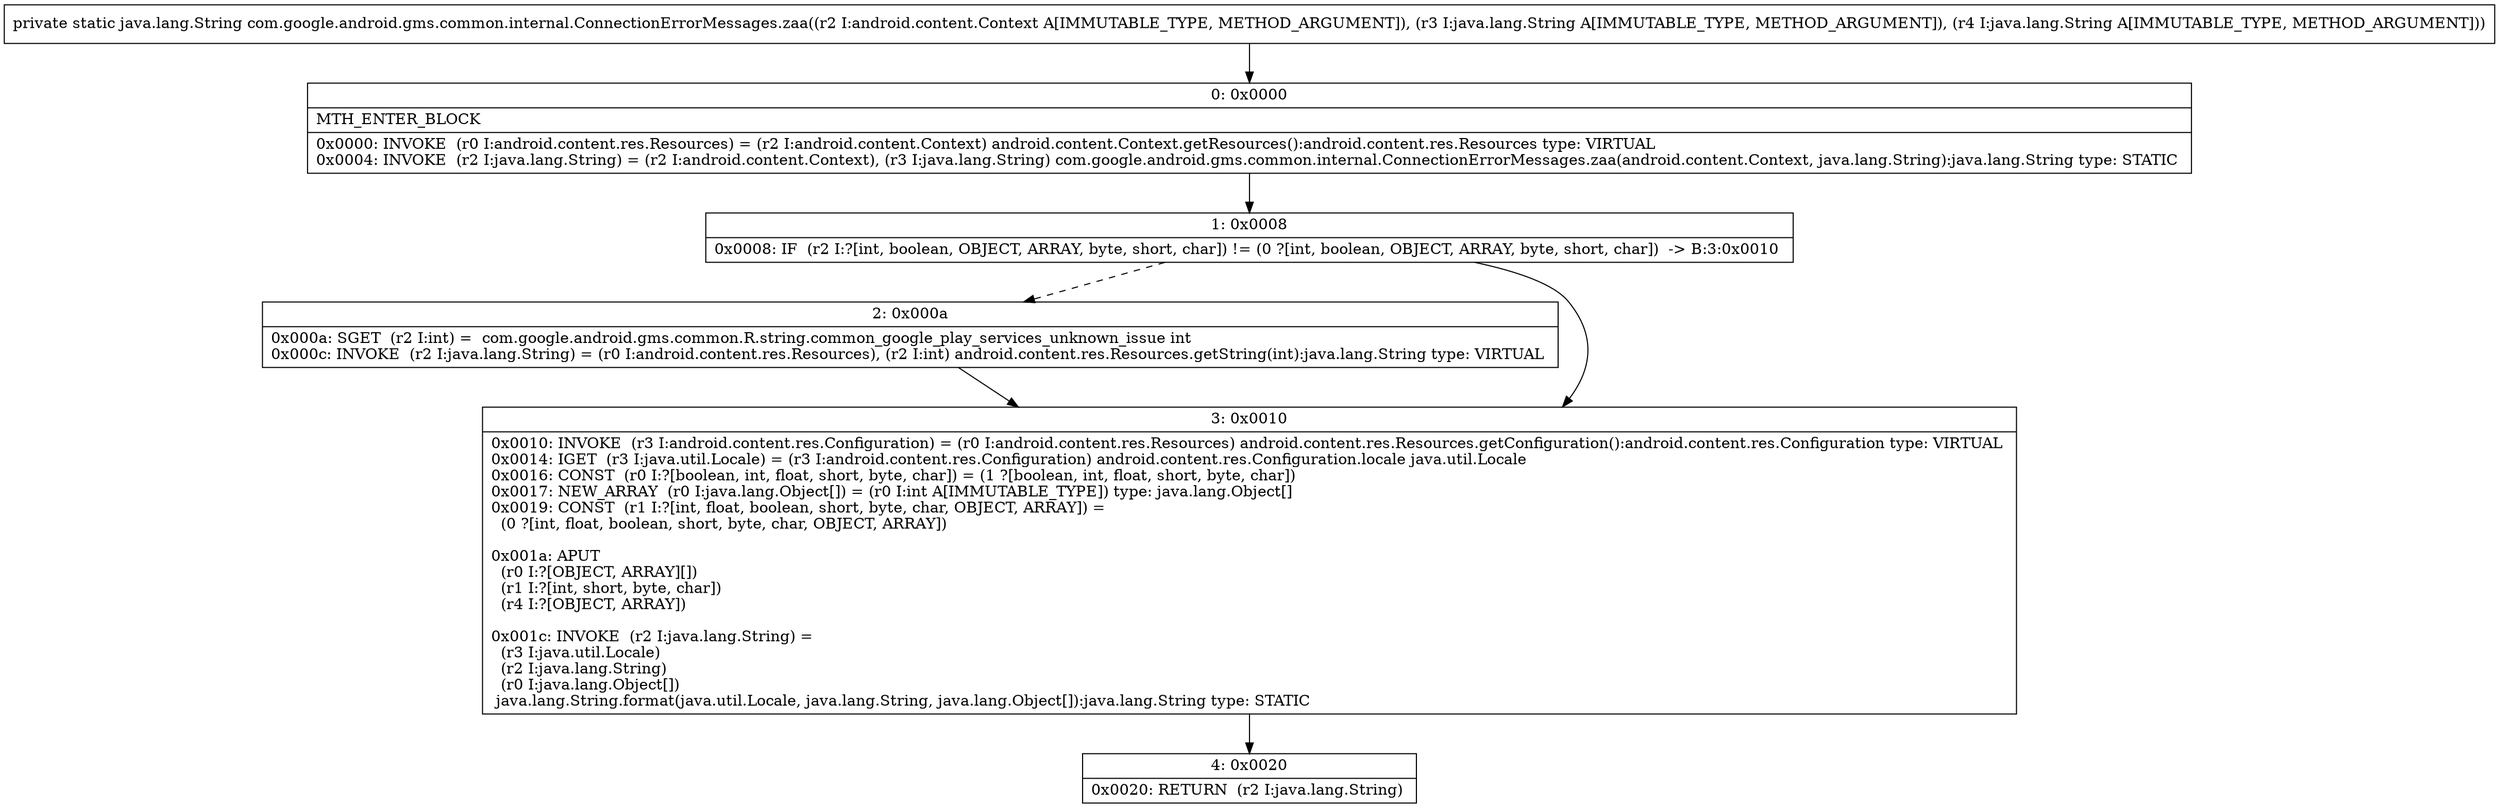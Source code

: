 digraph "CFG forcom.google.android.gms.common.internal.ConnectionErrorMessages.zaa(Landroid\/content\/Context;Ljava\/lang\/String;Ljava\/lang\/String;)Ljava\/lang\/String;" {
Node_0 [shape=record,label="{0\:\ 0x0000|MTH_ENTER_BLOCK\l|0x0000: INVOKE  (r0 I:android.content.res.Resources) = (r2 I:android.content.Context) android.content.Context.getResources():android.content.res.Resources type: VIRTUAL \l0x0004: INVOKE  (r2 I:java.lang.String) = (r2 I:android.content.Context), (r3 I:java.lang.String) com.google.android.gms.common.internal.ConnectionErrorMessages.zaa(android.content.Context, java.lang.String):java.lang.String type: STATIC \l}"];
Node_1 [shape=record,label="{1\:\ 0x0008|0x0008: IF  (r2 I:?[int, boolean, OBJECT, ARRAY, byte, short, char]) != (0 ?[int, boolean, OBJECT, ARRAY, byte, short, char])  \-\> B:3:0x0010 \l}"];
Node_2 [shape=record,label="{2\:\ 0x000a|0x000a: SGET  (r2 I:int) =  com.google.android.gms.common.R.string.common_google_play_services_unknown_issue int \l0x000c: INVOKE  (r2 I:java.lang.String) = (r0 I:android.content.res.Resources), (r2 I:int) android.content.res.Resources.getString(int):java.lang.String type: VIRTUAL \l}"];
Node_3 [shape=record,label="{3\:\ 0x0010|0x0010: INVOKE  (r3 I:android.content.res.Configuration) = (r0 I:android.content.res.Resources) android.content.res.Resources.getConfiguration():android.content.res.Configuration type: VIRTUAL \l0x0014: IGET  (r3 I:java.util.Locale) = (r3 I:android.content.res.Configuration) android.content.res.Configuration.locale java.util.Locale \l0x0016: CONST  (r0 I:?[boolean, int, float, short, byte, char]) = (1 ?[boolean, int, float, short, byte, char]) \l0x0017: NEW_ARRAY  (r0 I:java.lang.Object[]) = (r0 I:int A[IMMUTABLE_TYPE]) type: java.lang.Object[] \l0x0019: CONST  (r1 I:?[int, float, boolean, short, byte, char, OBJECT, ARRAY]) = \l  (0 ?[int, float, boolean, short, byte, char, OBJECT, ARRAY])\l \l0x001a: APUT  \l  (r0 I:?[OBJECT, ARRAY][])\l  (r1 I:?[int, short, byte, char])\l  (r4 I:?[OBJECT, ARRAY])\l \l0x001c: INVOKE  (r2 I:java.lang.String) = \l  (r3 I:java.util.Locale)\l  (r2 I:java.lang.String)\l  (r0 I:java.lang.Object[])\l java.lang.String.format(java.util.Locale, java.lang.String, java.lang.Object[]):java.lang.String type: STATIC \l}"];
Node_4 [shape=record,label="{4\:\ 0x0020|0x0020: RETURN  (r2 I:java.lang.String) \l}"];
MethodNode[shape=record,label="{private static java.lang.String com.google.android.gms.common.internal.ConnectionErrorMessages.zaa((r2 I:android.content.Context A[IMMUTABLE_TYPE, METHOD_ARGUMENT]), (r3 I:java.lang.String A[IMMUTABLE_TYPE, METHOD_ARGUMENT]), (r4 I:java.lang.String A[IMMUTABLE_TYPE, METHOD_ARGUMENT])) }"];
MethodNode -> Node_0;
Node_0 -> Node_1;
Node_1 -> Node_2[style=dashed];
Node_1 -> Node_3;
Node_2 -> Node_3;
Node_3 -> Node_4;
}


